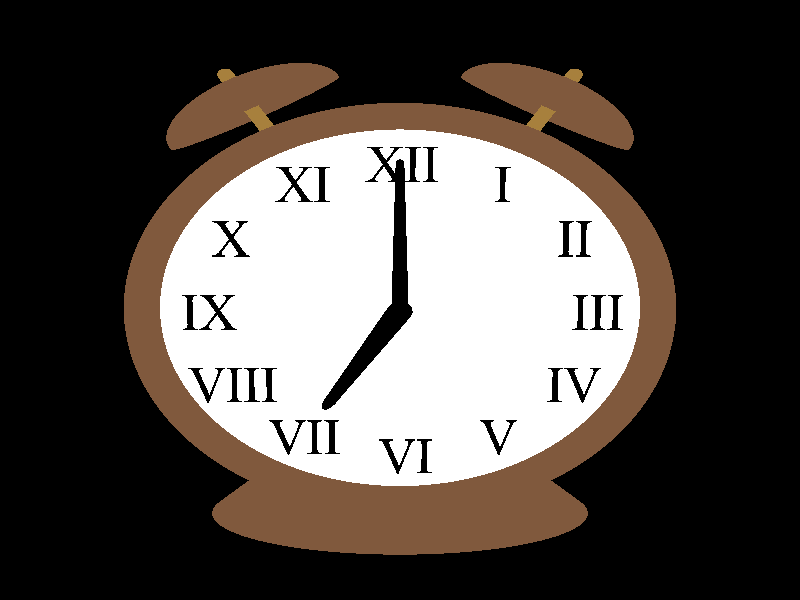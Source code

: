 // $Id: alarm.pov,v 1.1 2014/02/08 04:51:00 trevin Exp trevin $
//
// Persistence Of Vision version 3.6 scene description
// Alarm icon
// by Trevin Beattie
//
// Render with the following settings:
// +FN +AM3 +A0.3 +UA +W288 +H288
// Pov-Ray's anti-aliasing will not capture the details
// of the clock face at lower resolutions, so in this case
// it's better to render at a high resolution and then scale.
//
// This graphic is distributed under the Creative Commons
// Attribution-ShareAlike license:
// http://creativecommons.org/licenses/by-sa/3.0/
// Permission is granted to modify and distribute this work
// under condition that the original author is attributed
// and under the same or derivative Creative Commons license.

#include "colors.inc"
#include "finish.inc"
#include "metals.inc"

global_settings {
    assumed_gamma 2.2
    max_trace_level 24
}

camera {
    location <0, 0.75, -6.25>
    right x
    up y
    sky y
    direction 2 * z
    look_at <0, 0, 0>
}

// The sky should be totally transparent, so the icon has no background.
sky_sphere {
    pigment { rgbt 1 }
}

light_source {
    <-100, 100, -500>
    color White
}

// Casing
merge {
    difference {
	cylinder { -0.5 * z, 0.5 * z, 1 }
	cylinder { -0.75 * z, 0.75 * z, 0.87890625 }
    }
    torus { 0.9375, 0.0625
	rotate 90 * x
	translate -0.5 * z
    }
    torus { 0.9375, 0.0625
	rotate 90 * x
	translate 0.5 * z
    }
    texture { T_Brass_2B }
}

// Bells
difference {
    sphere { 0, 0.375 scale <1, 0.5, 1> }
    sphere { 0, 0.375 scale <1, 0.5, 1> translate -0.015625 * y }
    texture { T_Brass_2B }
    translate 1.125 * y
    rotate 30 * z
}
union {
    cylinder { y, 1.34375 * y, 0.03125 }
    sphere { 1.34375 * y, 0.03125 }
    texture { T_Brass_4D }
    rotate 30 * z
}

difference {
    sphere { 0, 0.375 scale <1, 0.5, 1> }
    sphere { 0, 0.375 scale <1, 0.5, 1> translate -0.015625 * y }
    texture { T_Brass_2B }
    translate 1.125 * y
    rotate -30 * z
}
union {
    cylinder { y, 1.34375 * y, 0.03125 }
    sphere { 1.34375 * y, 0.03125 }
    texture { T_Brass_4D }
    rotate -30 * z
}

// Base
difference {
    cone { -1.125 * y, 0.75, -0.875 * y, 0.5 }
    cylinder { -1 * z, z, 1 }
    texture { T_Brass_2B }
}

// Face plate
cylinder {
    <0, 0, -0.4375>, <0, 0, -0.40625>, 0.8828125
    texture {
	Dull
	pigment { color White }
    }
}

// Center marker for testing
//torus {
//    0.1875, 0.015625
//    rotate 90 * x
//    translate -0.5 * z
//    texture { pigment { color Red } }
//}

// Roman numerals
text {
    ttf "timrom.ttf" "I"
    0.00390625, 0
    pigment { color Black }
    scale <0.1875, 0.25, 1>
    translate <-0.015625, -0.09375, -0.44140625>
    translate <0.359375, 0.62245575897, 0>
}

text {
    ttf "timrom.ttf" "II"
    0.00390625, 0
    pigment { color Black }
    scale <0.1875, 0.25, 1>
    translate <-0.0468750, -0.09375, -0.44140625>
    translate <0.62245575897, 0.359375, 0>
}

text {
    ttf "timrom.ttf" "III"
    0.00390625, 0
    pigment { color Black }
    scale <0.1875, 0.25, 1>
    translate <-0.0859375, -0.09375, -0.44140625>
    translate <0.71875, 0, 0>
}

text {
    ttf "timrom.ttf" "IV"
    0.00390625, 0
    pigment { color Black }
    scale <0.1875, 0.25, 1>
    translate <-0.078125, -0.09375, -0.44140625>
    translate <0.62245575897, -0.359375, 0>
}

text {
    ttf "timrom.ttf" "V"
    0.00390625, 0
    pigment { color Black }
    scale <0.1875, 0.25, 1>
    translate <-0.0625, -0.09375, -0.44140625>
    translate <0.359375, -0.62245575897, 0>
}

text {
    ttf "timrom.ttf" "VI"
    0.00390625, 0
    pigment { color Black }
    scale <0.1875, 0.25, 1>
    translate <-0.078125, -0.09375, -0.44140625>
    translate <0, -0.71875, 0>
}

text {
    ttf "timrom.ttf" "VII"
    0.00390625, 0
    pigment { color Black }
    scale <0.1875, 0.25, 1>
    translate <-0.125, -0.09375, -0.44140625>
    translate <-0.359375, -0.62245575897, 0>
}

text {
    ttf "timrom.ttf" "VIII"
    0.00390625, 0
    pigment { color Black }
    scale <0.1875, 0.25, 1>
    translate <-0.15625, -0.09375, -0.44140625>
    translate <-0.62245575897, -0.359375, 0>
}

text {
    ttf "timrom.ttf" "IX"
    0.00390625, 0
    pigment { color Black }
    scale <0.1875, 0.25, 1>
    translate <-0.078125, -0.09375, -0.44140625>
    translate <-0.71875, 0, 0>
}

text {
    ttf "timrom.ttf" "X"
    0.00390625, 0
    pigment { color Black }
    scale <0.1875, 0.25, 1>
    translate <-0.0625, -0.09375, -0.44140625>
    translate <-0.62245575897, 0.359375, 0>
}

text {
    ttf "timrom.ttf" "XI"
    0.00390625, 0
    pigment { color Black }
    scale <0.1875, 0.25, 1>
    translate <-0.09375, -0.09375, -0.44140625>
    translate <-0.359375, 0.62245575897, 0>
}

text {
    ttf "timrom.ttf" "XII"
    0.00390625, 0
    pigment { color Black }
    scale <0.1875, 0.25, 1>
    translate <-0.125, -0.09375, -0.44140625>
    translate <0, 0.71875, 0>
}

// Minute hand
prism {
    bezier_spline 0, 0.00390625, 24,
    <0, -0.03125>, <-0.015625, -0.03125>, <-0.03125, -0.015625>, <-0.03125, 0>,
    <-0.03125, 0>, <-0.03125, 0.03125>, <-0.015625, 0.7109375>, <-0.015625, 0.71875>,
    <-0.015625, 0.71875>, <-0.015625, 0.7265625>, <-0.0078125, 0.734375>, <0, 0.734375>,
    <0, 0.734375>, <0.0078125, 0.734375>, <0.015625, 0.7265625>, <0.015625, 0.71875>,
    <0.015625, 0.71875>, <0.015625, 0.7109375>, <0.03125, 0.03125>, <0.03125, 0>,
    <0.03125, 0>, <0.03125, -0.015625>, <0.015625, -0.03125>, <0, -0.03125>
    pigment { color Black }
    rotate -90 * x
    translate -0.46875 * z
}

// Hour hand
prism {
    bezier_spline 0, 0.00390625, 24,
    <0, -0.046875>, <-0.0234375, -0.046875>, <-0.046875, -0.0234375>, <-0.046875, 0>,
    <-0.046875, 0>, <-0.046875, 0.046875>, <-0.0234375, 0.46875>, <-0.0234375, 0.5>,
    <-0.0234375, 0.5>, <-0.0234375, 0.53125>, <-0.015625, 0.5625>, <0, 0.5625>,
    <0, 0.5625>, <0.015625, 0.5625>, <0.0234375, 0.53125>, <0.0234375, 0.5>,
    <0.0234375, 0.5>, <0.0234375, 0.46875>, <0.046875, 0.046875>, <0.046875, 0>,
    <0.046875, 0>, <0.046875, -0.0234375>, <0.0234375, -0.046875>, <0, -0.046875>
    pigment { color Black }
    rotate <-90, 0, 150>
    translate -0.453125 * z
}
